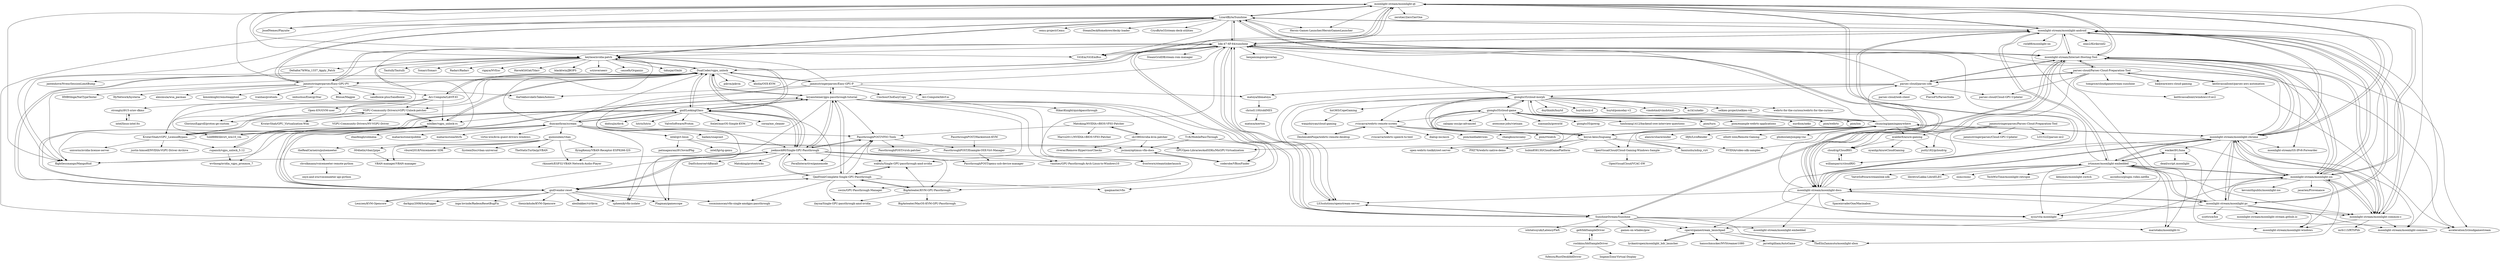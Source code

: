 digraph G {
"moonlight-stream/moonlight-qt" -> "LizardByte/Sunshine"
"moonlight-stream/moonlight-qt" -> "moonlight-stream/moonlight-android"
"moonlight-stream/moonlight-qt" -> "loki-47-6F-64/sunshine"
"moonlight-stream/moonlight-qt" -> "moonlight-stream/Internet-Hosting-Tool"
"moonlight-stream/moonlight-qt" -> "moonlight-stream/moonlight-docs"
"moonlight-stream/moonlight-qt" -> "moonlight-stream/moonlight-ios"
"moonlight-stream/moonlight-qt" -> "JosefNemec/Playnite" ["e"=1]
"moonlight-stream/moonlight-qt" -> "ViGEm/ViGEmBus" ["e"=1]
"moonlight-stream/moonlight-qt" -> "moonlight-stream/moonlight-chrome"
"moonlight-stream/moonlight-qt" -> "zerotier/ZeroTierOne" ["e"=1]
"moonlight-stream/moonlight-qt" -> "moonlight-stream/moonlight-common-c"
"moonlight-stream/moonlight-qt" -> "flightlessmango/MangoHud" ["e"=1]
"moonlight-stream/moonlight-qt" -> "keylase/nvidia-patch"
"moonlight-stream/moonlight-qt" -> "Heroic-Games-Launcher/HeroicGamesLauncher" ["e"=1]
"moonlight-stream/moonlight-qt" -> "SunshineStream/Sunshine"
"ge9/IddSampleDriver" -> "roshkins/IddSampleDriver"
"roshkins/IddSampleDriver" -> "ge9/IddSampleDriver"
"roshkins/IddSampleDriver" -> "fufesou/RustDeskIddDriver"
"roshkins/IddSampleDriver" -> "lingme/Zonx-Virtual-Display"
"PassthroughPOST/Hackintosh-KVM" -> "PassthroughPOST/Example-OSX-Virt-Manager"
"jamesstringerparsec/Easy-GPU-P" -> "DualCoder/vgpu_unlock"
"jamesstringerparsec/Easy-GPU-P" -> "bryansteiner/gpu-passthrough-tutorial"
"jamesstringerparsec/Easy-GPU-P" -> "loki-47-6F-64/sunshine"
"jamesstringerparsec/Easy-GPU-P" -> "Arc-Compute/libvf.io"
"jamesstringerparsec/Easy-GPU-P" -> "theVakhovskeIsTaken/holoiso" ["e"=1]
"jamesstringerparsec/Easy-GPU-P" -> "keylase/nvidia-patch"
"jamesstringerparsec/Easy-GPU-P" -> "matoya/libmatoya"
"jamesstringerparsec/Easy-GPU-P" -> "Cinchoo/ChoEazyCopy" ["e"=1]
"jamesstringerparsec/Easy-GPU-P" -> "mbilker/vgpu_unlock-rs"
"duncanthrax/scream" -> "gnif/LookingGlass"
"duncanthrax/scream" -> "gnif/vendor-reset"
"duncanthrax/scream" -> "DualCoder/vgpu_unlock"
"duncanthrax/scream" -> "joeknock90/Single-GPU-Passthrough"
"duncanthrax/scream" -> "maharmstone/btrfs" ["e"=1]
"duncanthrax/scream" -> "intel/gvt-linux"
"duncanthrax/scream" -> "virtio-win/kvm-guest-drivers-windows" ["e"=1]
"duncanthrax/scream" -> "badaix/snapcast" ["e"=1]
"duncanthrax/scream" -> "spheenik/vfio-isolate"
"duncanthrax/scream" -> "keylase/nvidia-patch"
"duncanthrax/scream" -> "bryansteiner/gpu-passthrough-tutorial"
"duncanthrax/scream" -> "zhaofengli/colmena" ["e"=1]
"duncanthrax/scream" -> "PassthroughPOST/VFIO-Tools"
"duncanthrax/scream" -> "maharmstone/quibble" ["e"=1]
"duncanthrax/scream" -> "quiniouben/vban"
"loki-47-6F-64/sunshine" -> "SunshineStream/Sunshine"
"loki-47-6F-64/sunshine" -> "LizardByte/Sunshine"
"loki-47-6F-64/sunshine" -> "moonlight-stream/moonlight-qt"
"loki-47-6F-64/sunshine" -> "LS3solutions/openstream-server"
"loki-47-6F-64/sunshine" -> "moonlight-stream/moonlight-android"
"loki-47-6F-64/sunshine" -> "ViGEm/ViGEmBus" ["e"=1]
"loki-47-6F-64/sunshine" -> "DualCoder/vgpu_unlock"
"loki-47-6F-64/sunshine" -> "Plagman/gamescope" ["e"=1]
"loki-47-6F-64/sunshine" -> "flightlessmango/MangoHud" ["e"=1]
"loki-47-6F-64/sunshine" -> "moonlight-stream/Internet-Hosting-Tool"
"loki-47-6F-64/sunshine" -> "jamesstringerparsec/Easy-GPU-PV"
"loki-47-6F-64/sunshine" -> "frostworx/steamtinkerlaunch" ["e"=1]
"loki-47-6F-64/sunshine" -> "keylase/nvidia-patch"
"loki-47-6F-64/sunshine" -> "benjamimgois/goverlay" ["e"=1]
"loki-47-6F-64/sunshine" -> "SteamGridDB/steam-rom-manager" ["e"=1]
"giongto35/cloud-morph" -> "giongto35/cloud-game"
"giongto35/cloud-morph" -> "chunying/gaminganywhere"
"giongto35/cloud-morph" -> "rviscarra/webrtc-remote-screen"
"giongto35/cloud-morph" -> "ksyun-kenc/liuguang"
"giongto35/cloud-morph" -> "duythinht/huytd" ["e"=1]
"giongto35/cloud-morph" -> "hxt365/CopeGaming"
"giongto35/cloud-morph" -> "huytd/ascii-d" ["e"=1]
"giongto35/cloud-morph" -> "huytd/pomoday-v2" ["e"=1]
"giongto35/cloud-morph" -> "vimdotmd/vimdotmd" ["e"=1]
"giongto35/cloud-morph" -> "m1k1o/neko" ["e"=1]
"giongto35/cloud-morph" -> "selkies-project/selkies-vdi"
"giongto35/cloud-morph" -> "loki-47-6F-64/sunshine"
"giongto35/cloud-morph" -> "LS3solutions/openstream-server"
"giongto35/cloud-morph" -> "DeshmukhPooja/webrtc-remote-desktop"
"giongto35/cloud-morph" -> "webrtc-for-the-curious/webrtc-for-the-curious" ["e"=1]
"hxt365/CopeGaming" -> "wanjohiryan/cloud-gaming"
"DualCoder/vgpu_unlock" -> "keylase/nvidia-patch"
"DualCoder/vgpu_unlock" -> "gnif/LookingGlass"
"DualCoder/vgpu_unlock" -> "mbilker/vgpu_unlock-rs"
"DualCoder/vgpu_unlock" -> "jamesstringerparsec/Easy-GPU-PV"
"DualCoder/vgpu_unlock" -> "joeknock90/Single-GPU-Passthrough"
"DualCoder/vgpu_unlock" -> "loki-47-6F-64/sunshine"
"DualCoder/vgpu_unlock" -> "pikvm/pikvm" ["e"=1]
"DualCoder/vgpu_unlock" -> "KrutavShah/vGPU_LicenseBypass"
"DualCoder/vgpu_unlock" -> "Arc-Compute/LibVF.IO"
"DualCoder/vgpu_unlock" -> "flightlessmango/MangoHud" ["e"=1]
"DualCoder/vgpu_unlock" -> "kholia/OSX-KVM" ["e"=1]
"DualCoder/vgpu_unlock" -> "VGPU-Community-Drivers/vGPU-Unlock-patcher"
"DualCoder/vgpu_unlock" -> "gnif/vendor-reset"
"DualCoder/vgpu_unlock" -> "bryansteiner/gpu-passthrough-tutorial"
"DualCoder/vgpu_unlock" -> "jamesstringerparsec/Easy-GPU-P"
"giongto35/cloud-game" -> "giongto35/cloud-morph"
"giongto35/cloud-game" -> "chunying/gaminganywhere"
"giongto35/cloud-game" -> "pion/webrtc" ["e"=1]
"giongto35/cloud-game" -> "pion/ion" ["e"=1]
"giongto35/cloud-game" -> "ksyun-kenc/liuguang"
"giongto35/cloud-game" -> "zalopay-oss/go-advanced" ["e"=1]
"giongto35/cloud-game" -> "rviscarra/webrtc-remote-screen"
"giongto35/cloud-game" -> "awesome-jobs/vietnam" ["e"=1]
"giongto35/cloud-game" -> "open-webrtc-toolkit/owt-server" ["e"=1]
"giongto35/cloud-game" -> "xiaonanln/goworld" ["e"=1]
"giongto35/cloud-game" -> "giongto35/gowog"
"giongto35/cloud-game" -> "tamhoang1412/backend-swe-interview-questions" ["e"=1]
"giongto35/cloud-game" -> "pion/turn" ["e"=1]
"giongto35/cloud-game" -> "pion/example-webrtc-applications" ["e"=1]
"giongto35/cloud-game" -> "nurdism/neko" ["e"=1]
"Matoking/NVIDIA-vBIOS-VFIO-Patcher" -> "sk1080/nvidia-kvm-patcher"
"Matoking/NVIDIA-vBIOS-VFIO-Patcher" -> "Marvo2011/NVIDIA-vBIOS-VFIO-Patcher"
"Matoking/NVIDIA-vBIOS-VFIO-Patcher" -> "PassthroughPOST/VFIO-Tools"
"moonlight-stream/moonlight-android" -> "moonlight-stream/moonlight-qt"
"moonlight-stream/moonlight-android" -> "moonlight-stream/moonlight-ios"
"moonlight-stream/moonlight-android" -> "moonlight-stream/moonlight-chrome"
"moonlight-stream/moonlight-android" -> "moonlight-stream/Internet-Hosting-Tool"
"moonlight-stream/moonlight-android" -> "moonlight-stream/moonlight-pc"
"moonlight-stream/moonlight-android" -> "LizardByte/Sunshine"
"moonlight-stream/moonlight-android" -> "moonlight-stream/moonlight-common-c"
"moonlight-stream/moonlight-android" -> "moonlight-stream/moonlight-docs"
"moonlight-stream/moonlight-android" -> "loki-47-6F-64/sunshine"
"moonlight-stream/moonlight-android" -> "ViGEm/ViGEmBus" ["e"=1]
"moonlight-stream/moonlight-android" -> "xyzz/vita-moonlight" ["e"=1]
"moonlight-stream/moonlight-android" -> "irtimmer/moonlight-embedded"
"moonlight-stream/moonlight-android" -> "moonlight-stream/moonlight-common"
"moonlight-stream/moonlight-android" -> "zeas2/Kirikiroid2" ["e"=1]
"moonlight-stream/moonlight-android" -> "rock88/moonlight-nx" ["e"=1]
"gnif/LookingGlass" -> "DualCoder/vgpu_unlock"
"gnif/LookingGlass" -> "duncanthrax/scream"
"gnif/LookingGlass" -> "doitsujin/dxvk" ["e"=1]
"gnif/LookingGlass" -> "joeknock90/Single-GPU-Passthrough"
"gnif/LookingGlass" -> "gnif/vendor-reset"
"gnif/LookingGlass" -> "lutris/lutris" ["e"=1]
"gnif/LookingGlass" -> "ValveSoftware/Proton" ["e"=1]
"gnif/LookingGlass" -> "flightlessmango/MangoHud" ["e"=1]
"gnif/LookingGlass" -> "Plagman/gamescope" ["e"=1]
"gnif/LookingGlass" -> "keylase/nvidia-patch"
"gnif/LookingGlass" -> "FeralInteractive/gamemode" ["e"=1]
"gnif/LookingGlass" -> "GloriousEggroll/proton-ge-custom" ["e"=1]
"gnif/LookingGlass" -> "foxlet/macOS-Simple-KVM" ["e"=1]
"gnif/LookingGlass" -> "bryansteiner/gpu-passthrough-tutorial"
"gnif/LookingGlass" -> "corna/me_cleaner" ["e"=1]
"LizardByte/Sunshine" -> "moonlight-stream/moonlight-qt"
"LizardByte/Sunshine" -> "loki-47-6F-64/sunshine"
"LizardByte/Sunshine" -> "ViGEm/ViGEmBus" ["e"=1]
"LizardByte/Sunshine" -> "moonlight-stream/moonlight-android"
"LizardByte/Sunshine" -> "moonlight-stream/moonlight-docs"
"LizardByte/Sunshine" -> "cemu-project/Cemu" ["e"=1]
"LizardByte/Sunshine" -> "keylase/nvidia-patch"
"LizardByte/Sunshine" -> "SteamDeckHomebrew/decky-loader" ["e"=1]
"LizardByte/Sunshine" -> "jamesstringerparsec/Easy-GPU-PV"
"LizardByte/Sunshine" -> "cgarst/gamestream_launchpad"
"LizardByte/Sunshine" -> "moonlight-stream/Internet-Hosting-Tool"
"LizardByte/Sunshine" -> "flightlessmango/MangoHud" ["e"=1]
"LizardByte/Sunshine" -> "JosefNemec/Playnite" ["e"=1]
"LizardByte/Sunshine" -> "CryoByte33/steam-deck-utilities" ["e"=1]
"LizardByte/Sunshine" -> "Heroic-Games-Launcher/HeroicGamesLauncher" ["e"=1]
"moonlight-stream/Internet-Hosting-Tool" -> "moonlight-stream/moonlight-common-c"
"moonlight-stream/Internet-Hosting-Tool" -> "moonlight-stream/moonlight-qt"
"moonlight-stream/Internet-Hosting-Tool" -> "moonlight-stream/moonlight-android"
"moonlight-stream/Internet-Hosting-Tool" -> "moonlight-stream/moonlight-docs"
"moonlight-stream/Internet-Hosting-Tool" -> "moonlight-stream/moonlight-ios"
"moonlight-stream/Internet-Hosting-Tool" -> "moonlight-stream/GS-IPv6-Forwarder"
"moonlight-stream/Internet-Hosting-Tool" -> "moonlight-stream/moonlight-chrome"
"moonlight-stream/Internet-Hosting-Tool" -> "loki-47-6F-64/sunshine"
"moonlight-stream/Internet-Hosting-Tool" -> "acceleration3/cloudgamestream"
"moonlight-stream/Internet-Hosting-Tool" -> "LizardByte/Sunshine"
"moonlight-stream/Internet-Hosting-Tool" -> "SunshineStream/Sunshine"
"moonlight-stream/Internet-Hosting-Tool" -> "parsec-cloud/parsec-sdk"
"moonlight-stream/Internet-Hosting-Tool" -> "mariotaku/moonlight-tv" ["e"=1]
"moonlight-stream/Internet-Hosting-Tool" -> "parsec-cloud/Parsec-Cloud-Preparation-Tool"
"chunying/gaminganywhere" -> "giongto35/cloud-game"
"chunying/gaminganywhere" -> "giongto35/cloud-morph"
"chunying/gaminganywhere" -> "llfjfz/LiveRender"
"chunying/gaminganywhere" -> "ksyun-kenc/liuguang"
"chunying/gaminganywhere" -> "ecalder6/azure-gaming"
"chunying/gaminganywhere" -> "OpenVisualCloud/Cloud-Gaming-Windows-Sample"
"chunying/gaminganywhere" -> "fanxiushu/xdisp_virt" ["e"=1]
"chunying/gaminganywhere" -> "NVIDIA/video-sdk-samples" ["e"=1]
"chunying/gaminganywhere" -> "elliott-wen/Remote-Gaming"
"chunying/gaminganywhere" -> "moonlight-stream/moonlight-chrome"
"chunying/gaminganywhere" -> "phoboslab/jsmpeg-vnc" ["e"=1]
"chunying/gaminganywhere" -> "moonlight-stream/moonlight-common-c"
"chunying/gaminganywhere" -> "parsec-cloud/parsec-sdk"
"chunying/gaminganywhere" -> "alanzw/sharerender"
"chunying/gaminganywhere" -> "GPUOpen-LibrariesAndSDKs/MxGPU-Virtualization"
"joeknock90/Single-GPU-Passthrough" -> "QaidVoid/Complete-Single-GPU-Passthrough"
"joeknock90/Single-GPU-Passthrough" -> "bryansteiner/gpu-passthrough-tutorial"
"joeknock90/Single-GPU-Passthrough" -> "PassthroughPOST/VFIO-Tools"
"joeknock90/Single-GPU-Passthrough" -> "gnif/LookingGlass"
"joeknock90/Single-GPU-Passthrough" -> "gnif/vendor-reset"
"joeknock90/Single-GPU-Passthrough" -> "flightlessmango/MangoHud" ["e"=1]
"joeknock90/Single-GPU-Passthrough" -> "DualCoder/vgpu_unlock"
"joeknock90/Single-GPU-Passthrough" -> "BigAnteater/KVM-GPU-Passthrough"
"joeknock90/Single-GPU-Passthrough" -> "vanities/GPU-Passthrough-Arch-Linux-to-Windows10"
"joeknock90/Single-GPU-Passthrough" -> "Leoyzen/KVM-Opencore" ["e"=1]
"joeknock90/Single-GPU-Passthrough" -> "frostworx/steamtinkerlaunch" ["e"=1]
"joeknock90/Single-GPU-Passthrough" -> "wabulu/Single-GPU-passthrough-amd-nvidia"
"joeknock90/Single-GPU-Passthrough" -> "FeralInteractive/gamemode" ["e"=1]
"joeknock90/Single-GPU-Passthrough" -> "DadSchoorse/vkBasalt" ["e"=1]
"joeknock90/Single-GPU-Passthrough" -> "Matoking/protontricks" ["e"=1]
"VGPU-Community-Drivers/vGPU-Unlock-patcher" -> "mbilker/vgpu_unlock-rs"
"VGPU-Community-Drivers/vGPU-Unlock-patcher" -> "KrutavShah/vGPU_LicenseBypass"
"VGPU-Community-Drivers/vGPU-Unlock-patcher" -> "VGPU-Community-Drivers/NV-VGPU-Driver"
"VGPU-Community-Drivers/vGPU-Unlock-patcher" -> "KrutavShah/GPU_Virtualization-Wiki"
"keylase/nvidia-patch" -> "DualCoder/vgpu_unlock"
"keylase/nvidia-patch" -> "HaveAGitGat/Tdarr" ["e"=1]
"keylase/nvidia-patch" -> "blacktwin/JBOPS" ["e"=1]
"keylase/nvidia-patch" -> "sct/overseerr" ["e"=1]
"keylase/nvidia-patch" -> "causefx/Organizr" ["e"=1]
"keylase/nvidia-patch" -> "tidusjar/Ombi" ["e"=1]
"keylase/nvidia-patch" -> "flightlessmango/MangoHud" ["e"=1]
"keylase/nvidia-patch" -> "GloriousEggroll/proton-ge-custom" ["e"=1]
"keylase/nvidia-patch" -> "gnif/LookingGlass"
"keylase/nvidia-patch" -> "LizardByte/Sunshine"
"keylase/nvidia-patch" -> "Tautulli/Tautulli" ["e"=1]
"keylase/nvidia-patch" -> "Deltafox79/Win_1337_Apply_Patch"
"keylase/nvidia-patch" -> "Sonarr/Sonarr" ["e"=1]
"keylase/nvidia-patch" -> "Radarr/Radarr" ["e"=1]
"keylase/nvidia-patch" -> "rigaya/NVEnc" ["e"=1]
"moonlight-stream/moonlight-chrome" -> "moonlight-stream/moonlight-pc"
"moonlight-stream/moonlight-chrome" -> "moonlight-stream/moonlight-android"
"moonlight-stream/moonlight-chrome" -> "moonlight-stream/moonlight-ios"
"moonlight-stream/moonlight-chrome" -> "moonlight-stream/moonlight-common-c"
"moonlight-stream/moonlight-chrome" -> "moonlight-stream/Internet-Hosting-Tool"
"moonlight-stream/moonlight-chrome" -> "irtimmer/moonlight-embedded"
"moonlight-stream/moonlight-chrome" -> "moonlight-stream/moonlight-qt"
"moonlight-stream/moonlight-chrome" -> "moonlight-stream/moonlight-common"
"moonlight-stream/moonlight-chrome" -> "moonlight-stream/moonlight-docs"
"moonlight-stream/moonlight-chrome" -> "moonlight-stream/moonlight-windows"
"moonlight-stream/moonlight-chrome" -> "wackerl91/luna"
"moonlight-stream/moonlight-chrome" -> "moonlight-stream/GS-IPv6-Forwarder"
"moonlight-stream/moonlight-chrome" -> "xyzz/vita-moonlight" ["e"=1]
"moonlight-stream/moonlight-chrome" -> "loki-47-6F-64/sunshine"
"moonlight-stream/moonlight-chrome" -> "chunying/gaminganywhere"
"cgarst/gamestream_launchpad" -> "lyckantropen/moonlight_hdr_launcher"
"cgarst/gamestream_launchpad" -> "TheElixZammuto/moonlight-xbox" ["e"=1]
"cgarst/gamestream_launchpad" -> "hansschmucker/NVStreamer1080"
"cgarst/gamestream_launchpad" -> "jarrettgilliam/AutoGame"
"intel/gvt-linux" -> "intel/Igvtg-qemu"
"intel/gvt-linux" -> "jscinoz/optimus-vfio-docs"
"intel/gvt-linux" -> "patmagauran/i915ovmfPkg" ["e"=1]
"intel/gvt-linux" -> "GPUOpen-LibrariesAndSDKs/MxGPU-Virtualization"
"ksyun-kenc/liuguang" -> "chunying/gaminganywhere"
"ksyun-kenc/liuguang" -> "fanxiushu/xdisp_virt" ["e"=1]
"ksyun-kenc/liuguang" -> "giongto35/cloud-game"
"ksyun-kenc/liuguang" -> "hubin858130/CloudGamePlatform"
"ksyun-kenc/liuguang" -> "giongto35/cloud-morph"
"ksyun-kenc/liuguang" -> "OpenVisualCloud/Cloud-Gaming-Windows-Sample"
"ksyun-kenc/liuguang" -> "NVIDIA/video-sdk-samples" ["e"=1]
"ksyun-kenc/liuguang" -> "PHZ76/webrtc-native-demo"
"ksyun-kenc/liuguang" -> "open-webrtc-toolkit/owt-server" ["e"=1]
"strongtz/i915-sriov-dkms" -> "intel/linux-intel-lts"
"jamesstringerparsec/Easy-GPU-PV" -> "DualCoder/vgpu_unlock"
"jamesstringerparsec/Easy-GPU-PV" -> "LizardByte/Sunshine"
"jamesstringerparsec/Easy-GPU-PV" -> "loki-47-6F-64/sunshine"
"jamesstringerparsec/Easy-GPU-PV" -> "kimmknight/remoteapptool" ["e"=1]
"jamesstringerparsec/Easy-GPU-PV" -> "moonlight-stream/moonlight-qt"
"jamesstringerparsec/Easy-GPU-PV" -> "keylase/nvidia-patch"
"jamesstringerparsec/Easy-GPU-PV" -> "ivanhao/pvetools" ["e"=1]
"jamesstringerparsec/Easy-GPU-PV" -> "imbushuo/EnergyStar" ["e"=1]
"jamesstringerparsec/Easy-GPU-PV" -> "Blinue/Magpie" ["e"=1]
"jamesstringerparsec/Easy-GPU-PV" -> "sandboxie-plus/Sandboxie" ["e"=1]
"jamesstringerparsec/Easy-GPU-PV" -> "HMBSbige/NatTypeTester" ["e"=1]
"jamesstringerparsec/Easy-GPU-PV" -> "Arc-Compute/LibVF.IO"
"jamesstringerparsec/Easy-GPU-PV" -> "HyNetwork/hysteria" ["e"=1]
"jamesstringerparsec/Easy-GPU-PV" -> "theVakhovskeIsTaken/holoiso" ["e"=1]
"jamesstringerparsec/Easy-GPU-PV" -> "alesimula/wsa_pacman" ["e"=1]
"SunshineStream/Sunshine" -> "loki-47-6F-64/sunshine"
"SunshineStream/Sunshine" -> "LS3solutions/openstream-server"
"SunshineStream/Sunshine" -> "games-on-whales/gow" ["e"=1]
"SunshineStream/Sunshine" -> "ge9/IddSampleDriver"
"SunshineStream/Sunshine" -> "acceleration3/cloudgamestream"
"SunshineStream/Sunshine" -> "moonlight-stream/moonlight-embedded"
"SunshineStream/Sunshine" -> "TheElixZammuto/moonlight-xbox" ["e"=1]
"SunshineStream/Sunshine" -> "moonlight-stream/Internet-Hosting-Tool"
"SunshineStream/Sunshine" -> "moonlight-stream/moonlight-qt"
"SunshineStream/Sunshine" -> "ishitatsuyuki/LatencyFleX" ["e"=1]
"SunshineStream/Sunshine" -> "mariotaku/moonlight-tv" ["e"=1]
"SunshineStream/Sunshine" -> "cgarst/gamestream_launchpad"
"bryansteiner/gpu-passthrough-tutorial" -> "joeknock90/Single-GPU-Passthrough"
"bryansteiner/gpu-passthrough-tutorial" -> "QaidVoid/Complete-Single-GPU-Passthrough"
"bryansteiner/gpu-passthrough-tutorial" -> "PassthroughPOST/VFIO-Tools"
"bryansteiner/gpu-passthrough-tutorial" -> "vanities/GPU-Passthrough-Arch-Linux-to-Windows10"
"bryansteiner/gpu-passthrough-tutorial" -> "gnif/vendor-reset"
"bryansteiner/gpu-passthrough-tutorial" -> "gnif/LookingGlass"
"bryansteiner/gpu-passthrough-tutorial" -> "DualCoder/vgpu_unlock"
"bryansteiner/gpu-passthrough-tutorial" -> "wabulu/Single-GPU-passthrough-amd-nvidia"
"bryansteiner/gpu-passthrough-tutorial" -> "ipaqmaster/vfio"
"bryansteiner/gpu-passthrough-tutorial" -> "spheenik/vfio-isolate"
"bryansteiner/gpu-passthrough-tutorial" -> "uwzis/GPU-Passthrough-Manager"
"bryansteiner/gpu-passthrough-tutorial" -> "BigAnteater/KVM-GPU-Passthrough"
"bryansteiner/gpu-passthrough-tutorial" -> "HikariKnight/quickpassthrough" ["e"=1]
"bryansteiner/gpu-passthrough-tutorial" -> "T-vK/MobilePassThrough"
"bryansteiner/gpu-passthrough-tutorial" -> "jamesstringerparsec/Easy-GPU-P"
"QaidVoid/Complete-Single-GPU-Passthrough" -> "joeknock90/Single-GPU-Passthrough"
"QaidVoid/Complete-Single-GPU-Passthrough" -> "BigAnteater/KVM-GPU-Passthrough"
"QaidVoid/Complete-Single-GPU-Passthrough" -> "wabulu/Single-GPU-passthrough-amd-nvidia"
"QaidVoid/Complete-Single-GPU-Passthrough" -> "bryansteiner/gpu-passthrough-tutorial"
"QaidVoid/Complete-Single-GPU-Passthrough" -> "cosminmocan/vfio-single-amdgpu-passthrough"
"QaidVoid/Complete-Single-GPU-Passthrough" -> "PassthroughPOST/VFIO-Tools"
"QaidVoid/Complete-Single-GPU-Passthrough" -> "ilayna/Single-GPU-passthrough-amd-nvidia"
"QaidVoid/Complete-Single-GPU-Passthrough" -> "gnif/vendor-reset"
"QaidVoid/Complete-Single-GPU-Passthrough" -> "ipaqmaster/vfio"
"QaidVoid/Complete-Single-GPU-Passthrough" -> "uwzis/GPU-Passthrough-Manager"
"keithvassallomt/parsec-aws-automation" -> "parsec-cloud/Parsec-Cloud-Preparation-Tool"
"keithvassallomt/parsec-aws-automation" -> "keithvassallomt/windows10-ec2"
"keithvassallomt/parsec-aws-automation" -> "acceleration3/cloudgamestream"
"matoya/libmatoya" -> "chrisd1100/cddNES"
"Arc-Compute/LibVF.IO" -> "VGPU-Community-Drivers/vGPU-Unlock-patcher"
"Arc-Compute/LibVF.IO" -> "tuh8888/libvirt_win10_vm"
"Arc-Compute/LibVF.IO" -> "mbilker/vgpu_unlock-rs"
"Arc-Compute/LibVF.IO" -> "strongtz/i915-sriov-dkms"
"Arc-Compute/LibVF.IO" -> "Open-IOV/GVM-user"
"Arc-Compute/LibVF.IO" -> "KrutavShah/vGPU_LicenseBypass"
"Arc-Compute/LibVF.IO" -> "DualCoder/vgpu_unlock"
"parsec-cloud/parsec-sdk" -> "parsec-cloud/Parsec-Cloud-Preparation-Tool"
"parsec-cloud/parsec-sdk" -> "parsec-cloud/web-client"
"parsec-cloud/parsec-sdk" -> "matoya/libmatoya"
"parsec-cloud/parsec-sdk" -> "moonlight-stream/Internet-Hosting-Tool"
"parsec-cloud/parsec-sdk" -> "parsec-cloud/Cloud-GPU-Updater"
"parsec-cloud/parsec-sdk" -> "giongto35/cloud-morph"
"parsec-cloud/parsec-sdk" -> "loki-47-6F-64/sunshine"
"parsec-cloud/parsec-sdk" -> "FlavioFS/ParsecSoda" ["e"=1]
"parsec-cloud/parsec-sdk" -> "LS3solutions/openstream-server"
"moonlight-stream/moonlight-pc" -> "moonlight-stream/moonlight-chrome"
"moonlight-stream/moonlight-pc" -> "moonlight-stream/moonlight-android"
"moonlight-stream/moonlight-pc" -> "irtimmer/moonlight-embedded"
"moonlight-stream/moonlight-pc" -> "moonlight-stream/moonlight-common"
"moonlight-stream/moonlight-pc" -> "moonlight-stream/moonlight-windows"
"moonlight-stream/moonlight-pc" -> "moonlight-stream/moonlight-ios"
"moonlight-stream/moonlight-pc" -> "moonlight-stream/moonlight-common-c"
"moonlight-stream/moonlight-pc" -> "moonlight-stream/moonlight-stream.github.io"
"moonlight-stream/moonlight-pc" -> "moonlight-stream/moonlight-docs"
"moonlight-stream/moonlight-pc" -> "scottrice/Ice" ["e"=1]
"moonlight-stream/moonlight-pc" -> "wackerl91/luna"
"moonlight-stream/moonlight-pc" -> "xyzz/vita-moonlight" ["e"=1]
"mbilker/vgpu_unlock-rs" -> "KrutavShah/vGPU_LicenseBypass"
"mbilker/vgpu_unlock-rs" -> "VGPU-Community-Drivers/vGPU-Unlock-patcher"
"mbilker/vgpu_unlock-rs" -> "rupansh/vgpu_unlock_5.12"
"mbilker/vgpu_unlock-rs" -> "tuh8888/libvirt_win10_vm"
"mbilker/vgpu_unlock-rs" -> "wvthoog/nvidia_vgpu_proxmox_7"
"mbilker/vgpu_unlock-rs" -> "DualCoder/vgpu_unlock"
"gnif/vendor-reset" -> "thenickdude/KVM-Opencore" ["e"=1]
"gnif/vendor-reset" -> "joeknock90/Single-GPU-Passthrough"
"gnif/vendor-reset" -> "gnif/LookingGlass"
"gnif/vendor-reset" -> "PassthroughPOST/VFIO-Tools"
"gnif/vendor-reset" -> "bryansteiner/gpu-passthrough-tutorial"
"gnif/vendor-reset" -> "Leoyzen/KVM-Opencore" ["e"=1]
"gnif/vendor-reset" -> "alexbakker/virtkvm"
"gnif/vendor-reset" -> "duncanthrax/scream"
"gnif/vendor-reset" -> "Plagman/gamescope" ["e"=1]
"gnif/vendor-reset" -> "cosminmocan/vfio-single-amdgpu-passthrough"
"gnif/vendor-reset" -> "DualCoder/vgpu_unlock"
"gnif/vendor-reset" -> "darkguy2008/hotplugger"
"gnif/vendor-reset" -> "QaidVoid/Complete-Single-GPU-Passthrough"
"gnif/vendor-reset" -> "spheenik/vfio-isolate"
"gnif/vendor-reset" -> "inga-lovinde/RadeonResetBugFix"
"theRealCarneiro/pulsemeeter" -> "chvolkmann/voicemeeter-remote-python"
"LS3solutions/openstream-server" -> "loki-47-6F-64/sunshine"
"LS3solutions/openstream-server" -> "SunshineStream/Sunshine"
"moonlight-stream/moonlight-docs" -> "moonlight-stream/Internet-Hosting-Tool"
"moonlight-stream/moonlight-docs" -> "moonlight-stream/moonlight-qt"
"moonlight-stream/moonlight-docs" -> "moonlight-stream/moonlight-android"
"moonlight-stream/moonlight-docs" -> "LizardByte/Sunshine"
"moonlight-stream/moonlight-docs" -> "moonlight-stream/moonlight-ios"
"moonlight-stream/moonlight-docs" -> "moonlight-stream/moonlight-pc"
"moonlight-stream/moonlight-docs" -> "moonlight-stream/moonlight-chrome"
"moonlight-stream/moonlight-docs" -> "loki-47-6F-64/sunshine"
"moonlight-stream/moonlight-docs" -> "xyzz/vita-moonlight" ["e"=1]
"moonlight-stream/moonlight-docs" -> "moonlight-stream/moonlight-embedded"
"moonlight-stream/moonlight-docs" -> "moonlight-stream/moonlight-common-c"
"moonlight-stream/moonlight-docs" -> "irtimmer/moonlight-embedded"
"moonlight-stream/moonlight-docs" -> "cgarst/gamestream_launchpad"
"moonlight-stream/moonlight-docs" -> "LS3solutions/openstream-server"
"moonlight-stream/moonlight-docs" -> "SpaceinvaderOne/Macinabox" ["e"=1]
"parsec-cloud/Parsec-Cloud-Preparation-Tool" -> "keithvassallomt/parsec-aws-automation"
"parsec-cloud/Parsec-Cloud-Preparation-Tool" -> "acceleration3/cloudgamestream"
"parsec-cloud/Parsec-Cloud-Preparation-Tool" -> "parsec-cloud/parsec-sdk"
"parsec-cloud/Parsec-Cloud-Preparation-Tool" -> "parsec-cloud/Cloud-GPU-Updater"
"parsec-cloud/Parsec-Cloud-Preparation-Tool" -> "cloudrig/CloudRIG"
"parsec-cloud/Parsec-Cloud-Preparation-Tool" -> "keithvassallomt/windows10-ec2"
"parsec-cloud/Parsec-Cloud-Preparation-Tool" -> "tomgrice/cloudgamestream-sunshine"
"parsec-cloud/Parsec-Cloud-Preparation-Tool" -> "badjware/aws-cloud-gaming"
"parsec-cloud/Parsec-Cloud-Preparation-Tool" -> "moonlight-stream/Internet-Hosting-Tool"
"irtimmer/moonlight-embedded" -> "wackerl91/luna"
"irtimmer/moonlight-embedded" -> "moonlight-stream/moonlight-pc"
"irtimmer/moonlight-embedded" -> "moonlight-stream/moonlight-chrome"
"irtimmer/moonlight-embedded" -> "TechWizTime/moonlight-retropie"
"irtimmer/moonlight-embedded" -> "moonlight-stream/moonlight-android"
"irtimmer/moonlight-embedded" -> "moonlight-stream/moonlight-common-c"
"irtimmer/moonlight-embedded" -> "mariotaku/moonlight-tv" ["e"=1]
"irtimmer/moonlight-embedded" -> "kbhomes/moonlight-switch" ["e"=1]
"irtimmer/moonlight-embedded" -> "asciidisco/plugin.video.netflix" ["e"=1]
"irtimmer/moonlight-embedded" -> "moonlight-stream/moonlight-ios"
"irtimmer/moonlight-embedded" -> "loki-47-6F-64/sunshine"
"irtimmer/moonlight-embedded" -> "ValveSoftware/steamlink-sdk" ["e"=1]
"irtimmer/moonlight-embedded" -> "xyzz/vita-moonlight" ["e"=1]
"irtimmer/moonlight-embedded" -> "libretro/Lakka-LibreELEC" ["e"=1]
"irtimmer/moonlight-embedded" -> "osmc/osmc" ["e"=1]
"PassthroughPOST/Example-OSX-Virt-Manager" -> "PassthroughPOST/qemu-usb-device-manager"
"PassthroughPOST/VFIO-Tools" -> "PassthroughPOST/qemu-usb-device-manager"
"PassthroughPOST/VFIO-Tools" -> "PassthroughPOST/virsh-patcher"
"PassthroughPOST/VFIO-Tools" -> "PassthroughPOST/Example-OSX-Virt-Manager"
"PassthroughPOST/VFIO-Tools" -> "joeknock90/Single-GPU-Passthrough"
"BigAnteater/KVM-GPU-Passthrough" -> "QaidVoid/Complete-Single-GPU-Passthrough"
"BigAnteater/KVM-GPU-Passthrough" -> "wabulu/Single-GPU-passthrough-amd-nvidia"
"BigAnteater/KVM-GPU-Passthrough" -> "ilayna/Single-GPU-passthrough-amd-nvidia"
"BigAnteater/KVM-GPU-Passthrough" -> "BigAnteater/MacOS-KVM-GPU-Passthrough" ["e"=1]
"T-vK/MobilePassThrough" -> "jscinoz/optimus-vfio-docs"
"T-vK/MobilePassThrough" -> "coderobe/VBiosFinder"
"DeshmukhPooja/webrtc-remote-desktop" -> "rviscarra/webrtc-remote-screen"
"moonlight-stream/moonlight-ios" -> "moonlight-stream/moonlight-android"
"moonlight-stream/moonlight-ios" -> "moonlight-stream/moonlight-common-c"
"moonlight-stream/moonlight-ios" -> "moonlight-stream/moonlight-chrome"
"moonlight-stream/moonlight-ios" -> "moonlight-stream/Internet-Hosting-Tool"
"moonlight-stream/moonlight-ios" -> "moonlight-stream/moonlight-qt"
"moonlight-stream/moonlight-ios" -> "moonlight-stream/moonlight-pc"
"moonlight-stream/moonlight-ios" -> "moonlight-stream/moonlight-docs"
"moonlight-stream/moonlight-ios" -> "loki-47-6F-64/sunshine"
"moonlight-stream/moonlight-ios" -> "kevsmithpublic/moonlight-ios"
"moonlight-stream/moonlight-ios" -> "jasarien/Provenance" ["e"=1]
"moonlight-stream/moonlight-ios" -> "LizardByte/Sunshine"
"moonlight-stream/moonlight-ios" -> "moonlight-stream/moonlight-windows"
"moonlight-stream/moonlight-ios" -> "cgarst/gamestream_launchpad"
"moonlight-stream/moonlight-ios" -> "irtimmer/moonlight-embedded"
"moonlight-stream/moonlight-ios" -> "TheElixZammuto/moonlight-xbox" ["e"=1]
"jamesstringerparsec/Parsec-Cloud-Preparation-Tool" -> "williamparry/cloudRIG"
"jamesstringerparsec/Parsec-Cloud-Preparation-Tool" -> "cloudrig/CloudRIG"
"jamesstringerparsec/Parsec-Cloud-Preparation-Tool" -> "putty182/gcloudrig"
"jamesstringerparsec/Parsec-Cloud-Preparation-Tool" -> "jamesstringerparsec/Cloud-GPU-Updater"
"jamesstringerparsec/Parsec-Cloud-Preparation-Tool" -> "LGUG2Z/parsec-ec2"
"jamesstringerparsec/Parsec-Cloud-Preparation-Tool" -> "ecalder6/azure-gaming"
"Deltafox79/Win_1337_Apply_Patch" -> "jantenhove/NvencSessionLimitBump"
"ecalder6/azure-gaming" -> "nyanhp/AzureCloudGaming"
"ecalder6/azure-gaming" -> "putty182/gcloudrig"
"ecalder6/azure-gaming" -> "cloudrig/CloudRIG"
"tuh8888/libvirt_win10_vm" -> "mbilker/vgpu_unlock-rs"
"rviscarra/webrtc-remote-screen" -> "DeshmukhPooja/webrtc-remote-desktop"
"rviscarra/webrtc-remote-screen" -> "pion/rtwatch" ["e"=1]
"rviscarra/webrtc-remote-screen" -> "rviscarra/webrtc-speech-to-text"
"rviscarra/webrtc-remote-screen" -> "dialup-inc/ascii"
"rviscarra/webrtc-remote-screen" -> "pion/mediadevices" ["e"=1]
"rviscarra/webrtc-remote-screen" -> "changkun/occamy" ["e"=1]
"rupansh/vgpu_unlock_5.12" -> "wvthoog/nvidia_vgpu_proxmox_7"
"rupansh/vgpu_unlock_5.12" -> "mbilker/vgpu_unlock-rs"
"moonlight-stream/moonlight-common-c" -> "moonlight-stream/moonlight-common"
"moonlight-stream/moonlight-common-c" -> "moonlight-stream/Internet-Hosting-Tool"
"moonlight-stream/moonlight-common-c" -> "moonlight-stream/moonlight-ios"
"moonlight-stream/moonlight-common-c" -> "moonlight-stream/moonlight-android"
"moonlight-stream/moonlight-common-c" -> "moonlight-stream/moonlight-chrome"
"moonlight-stream/moonlight-common-c" -> "moonlight-stream/moonlight-windows"
"moonlight-stream/moonlight-common-c" -> "mrb113/RTSPlib"
"cloudrig/CloudRIG" -> "williamparry/cloudRIG"
"williamparry/cloudRIG" -> "cloudrig/CloudRIG"
"quiniouben/vban" -> "VBAN-manager/VBAN-manager"
"quiniouben/vban" -> "flyingKenny/VBAN-Receptor-ESP8266-I2S"
"quiniouben/vban" -> "004helix/vban2pipe"
"quiniouben/vban" -> "rkinnett/ESP32-VBAN-Network-Audio-Player"
"quiniouben/vban" -> "vburel2018/Voicemeeter-SDK"
"quiniouben/vban" -> "theRealCarneiro/pulsemeeter"
"quiniouben/vban" -> "SystemDisc/vban-universal"
"quiniouben/vban" -> "TheStaticTurtle/pyVBAN"
"KrutavShah/vGPU_LicenseBypass" -> "mbilker/vgpu_unlock-rs"
"KrutavShah/vGPU_LicenseBypass" -> "VGPU-Community-Drivers/vGPU-Unlock-patcher"
"KrutavShah/vGPU_LicenseBypass" -> "rupansh/vgpu_unlock_5.12"
"KrutavShah/vGPU_LicenseBypass" -> "unicorns/nvidia-license-server"
"KrutavShah/vGPU_LicenseBypass" -> "justin-himself/NVIDIA-VGPU-Driver-Archive"
"jscinoz/optimus-vfio-docs" -> "coderobe/VBiosFinder"
"wabulu/Single-GPU-passthrough-amd-nvidia" -> "QaidVoid/Complete-Single-GPU-Passthrough"
"sk1080/nvidia-kvm-patcher" -> "Matoking/NVIDIA-vBIOS-VFIO-Patcher"
"sk1080/nvidia-kvm-patcher" -> "coderobe/VBiosFinder"
"sk1080/nvidia-kvm-patcher" -> "jscinoz/optimus-vfio-docs"
"sk1080/nvidia-kvm-patcher" -> "riverar/Remove-HypervisorChecks"
"coderobe/VBiosFinder" -> "jscinoz/optimus-vfio-docs"
"lyckantropen/moonlight_hdr_launcher" -> "cgarst/gamestream_launchpad"
"wackerl91/luna" -> "dead/script.moonlight"
"wackerl91/luna" -> "irtimmer/moonlight-embedded"
"intel/linux-intel-lts" -> "strongtz/i915-sriov-dkms"
"flyingKenny/VBAN-Receptor-ESP8266-I2S" -> "rkinnett/ESP32-VBAN-Network-Audio-Player"
"chvolkmann/voicemeeter-remote-python" -> "onyx-and-iris/voicemeeter-api-python"
"004helix/vban2pipe" -> "VBAN-manager/VBAN-manager"
"chrisd1100/cddNES" -> "matoya/merton"
"OpenVisualCloud/Cloud-Gaming-Windows-Sample" -> "OpenVisualCloud/VCAC-SW"
"moonlight-stream/moonlight-qt" ["l"="-33.763,3.743"]
"LizardByte/Sunshine" ["l"="-33.794,3.758"]
"moonlight-stream/moonlight-android" ["l"="-33.723,3.752"]
"loki-47-6F-64/sunshine" ["l"="-33.787,3.706"]
"moonlight-stream/Internet-Hosting-Tool" ["l"="-33.735,3.7"]
"moonlight-stream/moonlight-docs" ["l"="-33.734,3.73"]
"moonlight-stream/moonlight-ios" ["l"="-33.711,3.734"]
"JosefNemec/Playnite" ["l"="-34.587,-15.818"]
"ViGEm/ViGEmBus" ["l"="-44.481,15.97"]
"moonlight-stream/moonlight-chrome" ["l"="-33.711,3.703"]
"zerotier/ZeroTierOne" ["l"="-32.346,-23.388"]
"moonlight-stream/moonlight-common-c" ["l"="-33.696,3.712"]
"flightlessmango/MangoHud" ["l"="-34.801,3.686"]
"keylase/nvidia-patch" ["l"="-33.87,3.764"]
"Heroic-Games-Launcher/HeroicGamesLauncher" ["l"="-34.741,3.684"]
"SunshineStream/Sunshine" ["l"="-33.754,3.715"]
"ge9/IddSampleDriver" ["l"="-33.741,3.843"]
"roshkins/IddSampleDriver" ["l"="-33.73,3.887"]
"fufesou/RustDeskIddDriver" ["l"="-33.711,3.911"]
"lingme/Zonx-Virtual-Display" ["l"="-33.731,3.916"]
"PassthroughPOST/Hackintosh-KVM" ["l"="-34.135,3.644"]
"PassthroughPOST/Example-OSX-Virt-Manager" ["l"="-34.09,3.688"]
"jamesstringerparsec/Easy-GPU-P" ["l"="-33.89,3.699"]
"DualCoder/vgpu_unlock" ["l"="-33.921,3.719"]
"bryansteiner/gpu-passthrough-tutorial" ["l"="-33.988,3.728"]
"Arc-Compute/libvf.io" ["l"="-33.87,3.656"]
"theVakhovskeIsTaken/holoiso" ["l"="-34.598,3.706"]
"matoya/libmatoya" ["l"="-33.82,3.645"]
"Cinchoo/ChoEazyCopy" ["l"="-27.991,-17.516"]
"mbilker/vgpu_unlock-rs" ["l"="-33.924,3.66"]
"duncanthrax/scream" ["l"="-33.979,3.779"]
"gnif/LookingGlass" ["l"="-33.943,3.766"]
"gnif/vendor-reset" ["l"="-33.979,3.75"]
"joeknock90/Single-GPU-Passthrough" ["l"="-34.003,3.751"]
"maharmstone/btrfs" ["l"="-13.544,18.428"]
"intel/gvt-linux" ["l"="-33.988,3.657"]
"virtio-win/kvm-guest-drivers-windows" ["l"="-14.27,-3.464"]
"badaix/snapcast" ["l"="-7.597,-19.514"]
"spheenik/vfio-isolate" ["l"="-34.003,3.775"]
"zhaofengli/colmena" ["l"="-8.528,11.216"]
"PassthroughPOST/VFIO-Tools" ["l"="-34.046,3.726"]
"maharmstone/quibble" ["l"="-13.564,18.395"]
"quiniouben/vban" ["l"="-34.044,3.891"]
"LS3solutions/openstream-server" ["l"="-33.761,3.673"]
"Plagman/gamescope" ["l"="-34.747,3.739"]
"jamesstringerparsec/Easy-GPU-PV" ["l"="-33.842,3.722"]
"frostworx/steamtinkerlaunch" ["l"="-34.698,3.755"]
"benjamimgois/goverlay" ["l"="-34.734,3.731"]
"SteamGridDB/steam-rom-manager" ["l"="-34.532,3.804"]
"giongto35/cloud-morph" ["l"="-33.75,3.579"]
"giongto35/cloud-game" ["l"="-33.719,3.535"]
"chunying/gaminganywhere" ["l"="-33.727,3.601"]
"rviscarra/webrtc-remote-screen" ["l"="-33.735,3.489"]
"ksyun-kenc/liuguang" ["l"="-33.755,3.547"]
"duythinht/huytd" ["l"="-11.21,-4.026"]
"hxt365/CopeGaming" ["l"="-33.787,3.551"]
"huytd/ascii-d" ["l"="-11.228,-4.013"]
"huytd/pomoday-v2" ["l"="-11.269,-4.02"]
"vimdotmd/vimdotmd" ["l"="-11.237,-4.053"]
"m1k1o/neko" ["l"="-32.608,-22.858"]
"selkies-project/selkies-vdi" ["l"="-33.722,3.565"]
"DeshmukhPooja/webrtc-remote-desktop" ["l"="-33.749,3.511"]
"webrtc-for-the-curious/webrtc-for-the-curious" ["l"="-28.669,11.952"]
"wanjohiryan/cloud-gaming" ["l"="-33.806,3.539"]
"pikvm/pikvm" ["l"="-32.758,-23.104"]
"KrutavShah/vGPU_LicenseBypass" ["l"="-33.941,3.648"]
"Arc-Compute/LibVF.IO" ["l"="-33.906,3.667"]
"kholia/OSX-KVM" ["l"="-34.96,3.326"]
"VGPU-Community-Drivers/vGPU-Unlock-patcher" ["l"="-33.944,3.668"]
"pion/webrtc" ["l"="-28.643,12.06"]
"pion/ion" ["l"="-28.676,11.998"]
"zalopay-oss/go-advanced" ["l"="-11.375,-3.95"]
"awesome-jobs/vietnam" ["l"="-11.379,-3.996"]
"open-webrtc-toolkit/owt-server" ["l"="-28.643,12.103"]
"xiaonanln/goworld" ["l"="-14.71,39.448"]
"giongto35/gowog" ["l"="-33.686,3.499"]
"tamhoang1412/backend-swe-interview-questions" ["l"="-11.221,-3.962"]
"pion/turn" ["l"="-28.724,12.035"]
"pion/example-webrtc-applications" ["l"="-28.704,11.971"]
"nurdism/neko" ["l"="-32.666,-22.782"]
"Matoking/NVIDIA-vBIOS-VFIO-Patcher" ["l"="-34.114,3.7"]
"sk1080/nvidia-kvm-patcher" ["l"="-34.115,3.667"]
"Marvo2011/NVIDIA-vBIOS-VFIO-Patcher" ["l"="-34.143,3.71"]
"moonlight-stream/moonlight-pc" ["l"="-33.687,3.75"]
"xyzz/vita-moonlight" ["l"="-45.968,16.745"]
"irtimmer/moonlight-embedded" ["l"="-33.678,3.727"]
"moonlight-stream/moonlight-common" ["l"="-33.667,3.746"]
"zeas2/Kirikiroid2" ["l"="-29.381,-18.793"]
"rock88/moonlight-nx" ["l"="-45.734,16.198"]
"doitsujin/dxvk" ["l"="-34.836,3.727"]
"lutris/lutris" ["l"="-34.845,3.672"]
"ValveSoftware/Proton" ["l"="-34.889,3.668"]
"FeralInteractive/gamemode" ["l"="-34.778,3.69"]
"GloriousEggroll/proton-ge-custom" ["l"="-34.781,3.666"]
"foxlet/macOS-Simple-KVM" ["l"="-34.933,3.38"]
"corna/me_cleaner" ["l"="-24.417,-17.37"]
"cemu-project/Cemu" ["l"="-44.656,15.8"]
"SteamDeckHomebrew/decky-loader" ["l"="-34.531,3.742"]
"cgarst/gamestream_launchpad" ["l"="-33.729,3.79"]
"CryoByte33/steam-deck-utilities" ["l"="-34.511,3.73"]
"moonlight-stream/GS-IPv6-Forwarder" ["l"="-33.721,3.673"]
"acceleration3/cloudgamestream" ["l"="-33.699,3.672"]
"parsec-cloud/parsec-sdk" ["l"="-33.737,3.644"]
"mariotaku/moonlight-tv" ["l"="-34.021,-25.406"]
"parsec-cloud/Parsec-Cloud-Preparation-Tool" ["l"="-33.679,3.647"]
"llfjfz/LiveRender" ["l"="-33.684,3.576"]
"ecalder6/azure-gaming" ["l"="-33.628,3.564"]
"OpenVisualCloud/Cloud-Gaming-Windows-Sample" ["l"="-33.773,3.572"]
"fanxiushu/xdisp_virt" ["l"="-26.888,12.117"]
"NVIDIA/video-sdk-samples" ["l"="26.376,35.762"]
"elliott-wen/Remote-Gaming" ["l"="-33.704,3.58"]
"phoboslab/jsmpeg-vnc" ["l"="-33.767,-24.838"]
"alanzw/sharerender" ["l"="-33.703,3.595"]
"GPUOpen-LibrariesAndSDKs/MxGPU-Virtualization" ["l"="-33.861,3.612"]
"QaidVoid/Complete-Single-GPU-Passthrough" ["l"="-34.027,3.738"]
"BigAnteater/KVM-GPU-Passthrough" ["l"="-34.047,3.748"]
"vanities/GPU-Passthrough-Arch-Linux-to-Windows10" ["l"="-34.028,3.79"]
"Leoyzen/KVM-Opencore" ["l"="-31.849,-24.79"]
"wabulu/Single-GPU-passthrough-amd-nvidia" ["l"="-34.03,3.76"]
"DadSchoorse/vkBasalt" ["l"="-34.746,3.77"]
"Matoking/protontricks" ["l"="-34.779,3.776"]
"VGPU-Community-Drivers/NV-VGPU-Driver" ["l"="-33.967,3.637"]
"KrutavShah/GPU_Virtualization-Wiki" ["l"="-33.964,3.656"]
"HaveAGitGat/Tdarr" ["l"="-34.705,-23.56"]
"blacktwin/JBOPS" ["l"="-34.662,-23.523"]
"sct/overseerr" ["l"="-34.683,-23.573"]
"causefx/Organizr" ["l"="-34.695,-23.504"]
"tidusjar/Ombi" ["l"="-34.649,-23.446"]
"Tautulli/Tautulli" ["l"="-34.681,-23.486"]
"Deltafox79/Win_1337_Apply_Patch" ["l"="-33.874,3.83"]
"Sonarr/Sonarr" ["l"="-34.602,-23.463"]
"Radarr/Radarr" ["l"="-34.647,-23.477"]
"rigaya/NVEnc" ["l"="-26.473,13.632"]
"moonlight-stream/moonlight-windows" ["l"="-33.675,3.707"]
"wackerl91/luna" ["l"="-33.647,3.724"]
"lyckantropen/moonlight_hdr_launcher" ["l"="-33.725,3.818"]
"TheElixZammuto/moonlight-xbox" ["l"="-34.877,3.887"]
"hansschmucker/NVStreamer1080" ["l"="-33.703,3.831"]
"jarrettgilliam/AutoGame" ["l"="-33.704,3.811"]
"intel/Igvtg-qemu" ["l"="-34.008,3.629"]
"jscinoz/optimus-vfio-docs" ["l"="-34.062,3.648"]
"patmagauran/i915ovmfPkg" ["l"="-31.819,-24.78"]
"hubin858130/CloudGamePlatform" ["l"="-33.79,3.517"]
"PHZ76/webrtc-native-demo" ["l"="-33.774,3.507"]
"strongtz/i915-sriov-dkms" ["l"="-33.925,3.588"]
"intel/linux-intel-lts" ["l"="-33.936,3.559"]
"kimmknight/remoteapptool" ["l"="-27.568,-17.859"]
"ivanhao/pvetools" ["l"="-31.185,-17.224"]
"imbushuo/EnergyStar" ["l"="-27.638,-17.77"]
"Blinue/Magpie" ["l"="-29.539,-18.827"]
"sandboxie-plus/Sandboxie" ["l"="-27.638,-17.533"]
"HMBSbige/NatTypeTester" ["l"="-34.497,-13.976"]
"HyNetwork/hysteria" ["l"="-34.605,-14.005"]
"alesimula/wsa_pacman" ["l"="-27.983,-17.711"]
"games-on-whales/gow" ["l"="-33.947,-24.702"]
"moonlight-stream/moonlight-embedded" ["l"="-33.751,3.778"]
"ishitatsuyuki/LatencyFleX" ["l"="-34.719,3.796"]
"ipaqmaster/vfio" ["l"="-34.051,3.77"]
"uwzis/GPU-Passthrough-Manager" ["l"="-34.031,3.7"]
"HikariKnight/quickpassthrough" ["l"="-9.725,-20.244"]
"T-vK/MobilePassThrough" ["l"="-34.048,3.671"]
"cosminmocan/vfio-single-amdgpu-passthrough" ["l"="-34.012,3.715"]
"ilayna/Single-GPU-passthrough-amd-nvidia" ["l"="-34.072,3.75"]
"keithvassallomt/parsec-aws-automation" ["l"="-33.654,3.659"]
"keithvassallomt/windows10-ec2" ["l"="-33.647,3.641"]
"chrisd1100/cddNES" ["l"="-33.825,3.615"]
"tuh8888/libvirt_win10_vm" ["l"="-33.908,3.639"]
"Open-IOV/GVM-user" ["l"="-33.921,3.679"]
"parsec-cloud/web-client" ["l"="-33.688,3.613"]
"parsec-cloud/Cloud-GPU-Updater" ["l"="-33.706,3.637"]
"FlavioFS/ParsecSoda" ["l"="-26.578,31.795"]
"moonlight-stream/moonlight-stream.github.io" ["l"="-33.65,3.78"]
"scottrice/Ice" ["l"="-34.656,3.991"]
"rupansh/vgpu_unlock_5.12" ["l"="-33.935,3.629"]
"wvthoog/nvidia_vgpu_proxmox_7" ["l"="-33.92,3.628"]
"thenickdude/KVM-Opencore" ["l"="-31.836,-24.816"]
"alexbakker/virtkvm" ["l"="-33.984,3.7"]
"darkguy2008/hotplugger" ["l"="-34.003,3.806"]
"inga-lovinde/RadeonResetBugFix" ["l"="-33.979,3.806"]
"theRealCarneiro/pulsemeeter" ["l"="-34.08,3.94"]
"chvolkmann/voicemeeter-remote-python" ["l"="-34.1,3.968"]
"SpaceinvaderOne/Macinabox" ["l"="-31.902,-24.765"]
"cloudrig/CloudRIG" ["l"="-33.608,3.593"]
"tomgrice/cloudgamestream-sunshine" ["l"="-33.652,3.625"]
"badjware/aws-cloud-gaming" ["l"="-33.627,3.643"]
"TechWizTime/moonlight-retropie" ["l"="-33.63,3.75"]
"kbhomes/moonlight-switch" ["l"="-45.717,16.084"]
"asciidisco/plugin.video.netflix" ["l"="-34.803,-24.398"]
"ValveSoftware/steamlink-sdk" ["l"="-34.828,4.035"]
"libretro/Lakka-LibreELEC" ["l"="-44.898,15.666"]
"osmc/osmc" ["l"="-34.744,-24.404"]
"PassthroughPOST/qemu-usb-device-manager" ["l"="-34.075,3.707"]
"PassthroughPOST/virsh-patcher" ["l"="-34.086,3.73"]
"BigAnteater/MacOS-KVM-GPU-Passthrough" ["l"="-31.883,-24.718"]
"coderobe/VBiosFinder" ["l"="-34.083,3.649"]
"kevsmithpublic/moonlight-ios" ["l"="-33.676,3.783"]
"jasarien/Provenance" ["l"="-45.886,-1.398"]
"jamesstringerparsec/Parsec-Cloud-Preparation-Tool" ["l"="-33.577,3.56"]
"williamparry/cloudRIG" ["l"="-33.579,3.589"]
"putty182/gcloudrig" ["l"="-33.596,3.54"]
"jamesstringerparsec/Cloud-GPU-Updater" ["l"="-33.549,3.559"]
"LGUG2Z/parsec-ec2" ["l"="-33.552,3.537"]
"jantenhove/NvencSessionLimitBump" ["l"="-33.876,3.86"]
"nyanhp/AzureCloudGaming" ["l"="-33.622,3.537"]
"pion/rtwatch" ["l"="-28.783,11.92"]
"rviscarra/webrtc-speech-to-text" ["l"="-33.712,3.452"]
"dialup-inc/ascii" ["l"="-33.742,3.433"]
"pion/mediadevices" ["l"="-28.766,11.934"]
"changkun/occamy" ["l"="11.383,-28.768"]
"mrb113/RTSPlib" ["l"="-33.66,3.693"]
"VBAN-manager/VBAN-manager" ["l"="-34.047,3.928"]
"flyingKenny/VBAN-Receptor-ESP8266-I2S" ["l"="-34.082,3.9"]
"004helix/vban2pipe" ["l"="-34.055,3.915"]
"rkinnett/ESP32-VBAN-Network-Audio-Player" ["l"="-34.066,3.902"]
"vburel2018/Voicemeeter-SDK" ["l"="-34.027,3.92"]
"SystemDisc/vban-universal" ["l"="-34.022,3.902"]
"TheStaticTurtle/pyVBAN" ["l"="-34.07,3.88"]
"unicorns/nvidia-license-server" ["l"="-33.952,3.623"]
"justin-himself/NVIDIA-VGPU-Driver-Archive" ["l"="-33.964,3.611"]
"riverar/Remove-HypervisorChecks" ["l"="-34.155,3.667"]
"dead/script.moonlight" ["l"="-33.609,3.726"]
"onyx-and-iris/voicemeeter-api-python" ["l"="-34.112,3.987"]
"matoya/merton" ["l"="-33.83,3.593"]
"OpenVisualCloud/VCAC-SW" ["l"="-33.798,3.568"]
}
